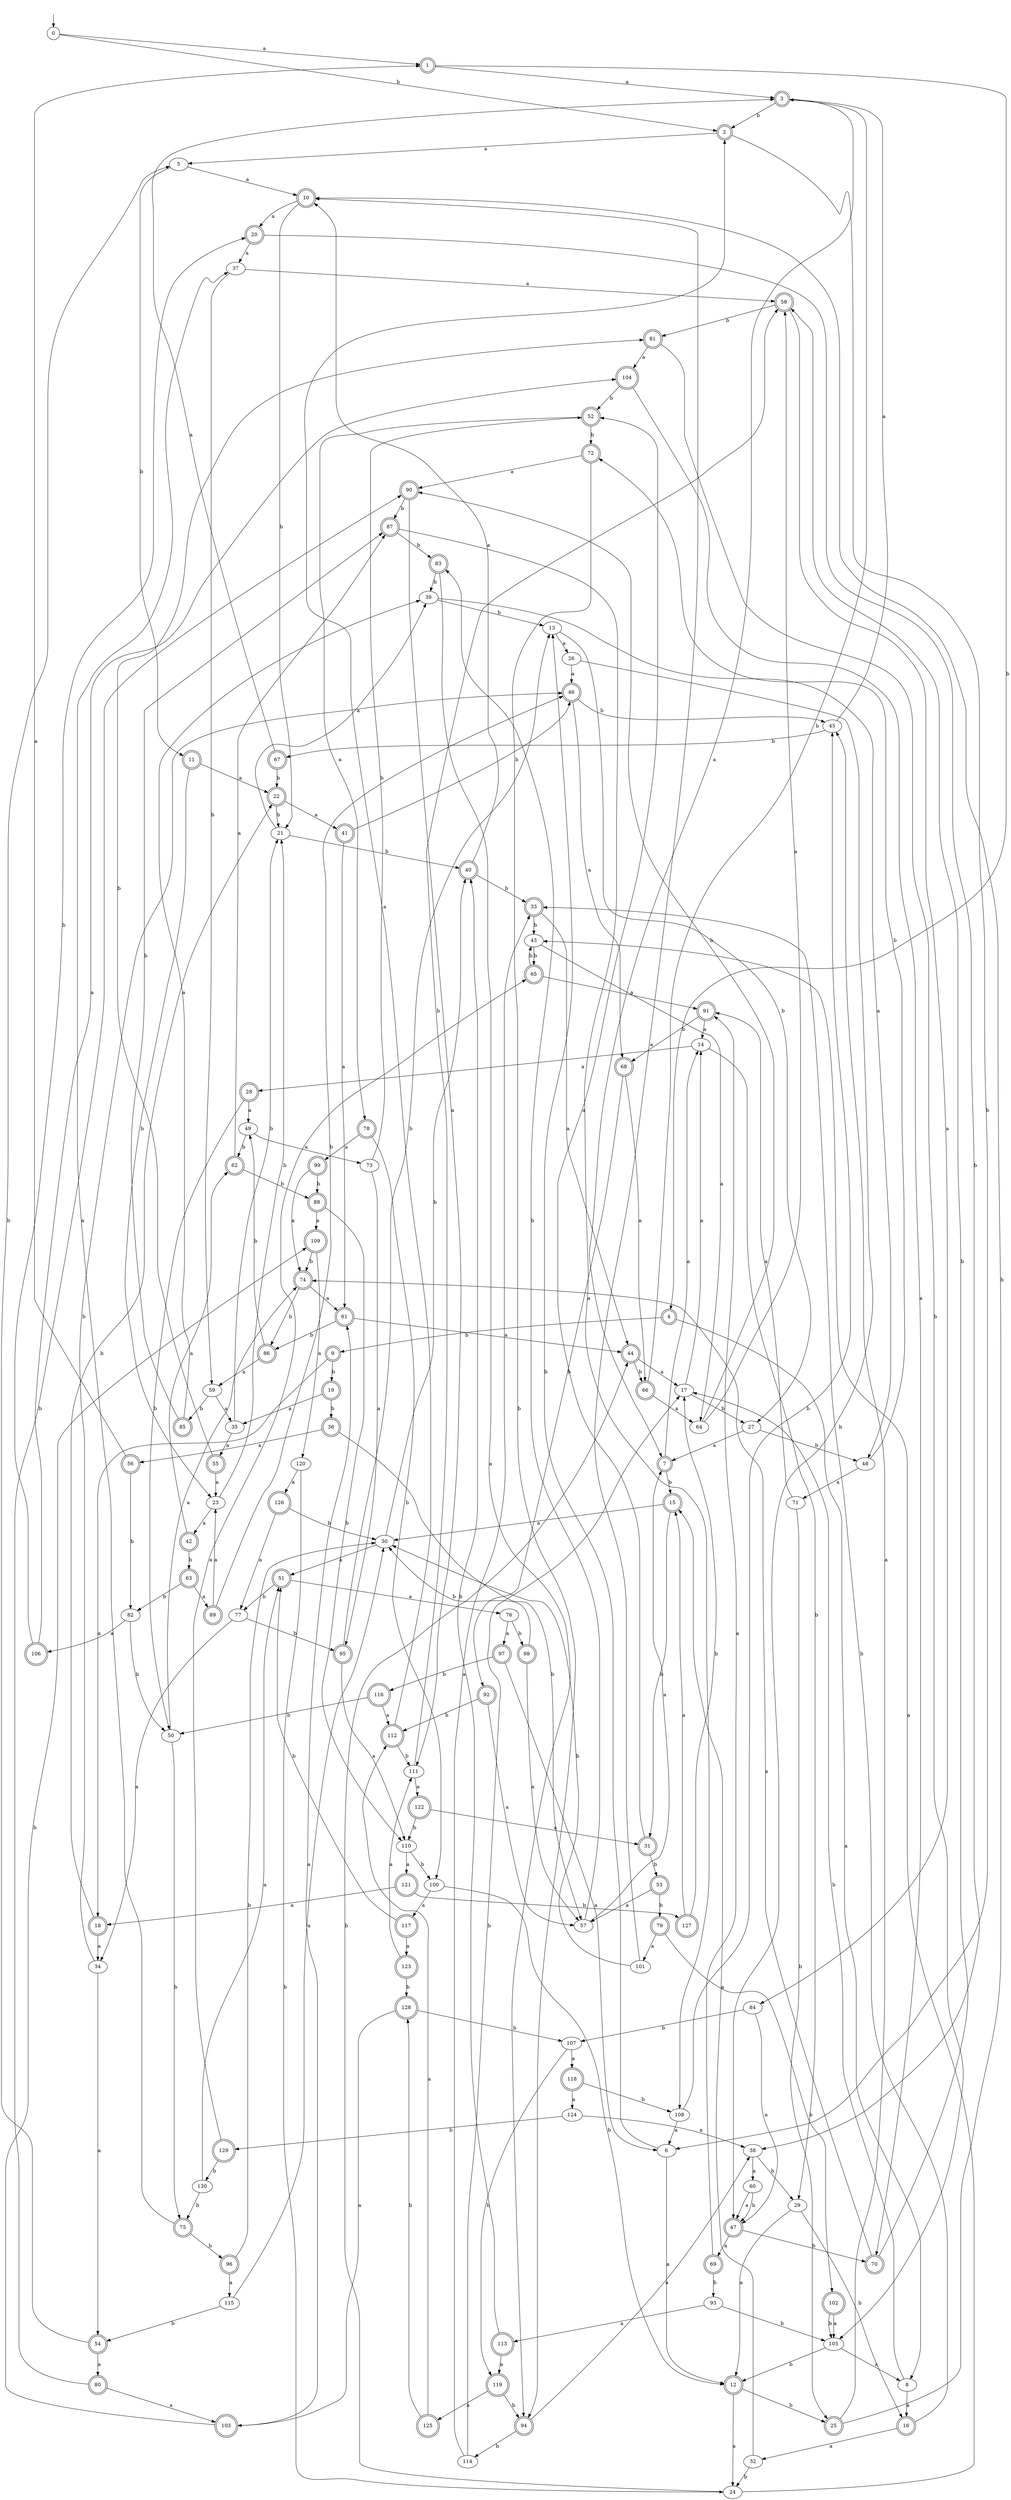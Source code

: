 digraph RandomDFA {
  __start0 [label="", shape=none];
  __start0 -> 0 [label=""];
  0 [shape=circle]
  0 -> 1 [label="a"]
  0 -> 2 [label="b"]
  1 [shape=doublecircle]
  1 -> 3 [label="a"]
  1 -> 4 [label="b"]
  2 [shape=doublecircle]
  2 -> 5 [label="a"]
  2 -> 6 [label="b"]
  3 [shape=doublecircle]
  3 -> 7 [label="a"]
  3 -> 2 [label="b"]
  4 [shape=doublecircle]
  4 -> 8 [label="a"]
  4 -> 9 [label="b"]
  5
  5 -> 10 [label="a"]
  5 -> 11 [label="b"]
  6
  6 -> 12 [label="a"]
  6 -> 13 [label="b"]
  7 [shape=doublecircle]
  7 -> 14 [label="a"]
  7 -> 15 [label="b"]
  8
  8 -> 16 [label="a"]
  8 -> 17 [label="b"]
  9 [shape=doublecircle]
  9 -> 18 [label="a"]
  9 -> 19 [label="b"]
  10 [shape=doublecircle]
  10 -> 20 [label="a"]
  10 -> 21 [label="b"]
  11 [shape=doublecircle]
  11 -> 22 [label="a"]
  11 -> 23 [label="b"]
  12 [shape=doublecircle]
  12 -> 24 [label="a"]
  12 -> 25 [label="b"]
  13
  13 -> 26 [label="a"]
  13 -> 27 [label="b"]
  14
  14 -> 28 [label="a"]
  14 -> 29 [label="b"]
  15 [shape=doublecircle]
  15 -> 30 [label="a"]
  15 -> 31 [label="b"]
  16 [shape=doublecircle]
  16 -> 32 [label="a"]
  16 -> 33 [label="b"]
  17
  17 -> 14 [label="a"]
  17 -> 27 [label="b"]
  18 [shape=doublecircle]
  18 -> 34 [label="a"]
  18 -> 22 [label="b"]
  19 [shape=doublecircle]
  19 -> 35 [label="a"]
  19 -> 36 [label="b"]
  20 [shape=doublecircle]
  20 -> 37 [label="a"]
  20 -> 38 [label="b"]
  21
  21 -> 39 [label="a"]
  21 -> 40 [label="b"]
  22 [shape=doublecircle]
  22 -> 41 [label="a"]
  22 -> 21 [label="b"]
  23
  23 -> 42 [label="a"]
  23 -> 21 [label="b"]
  24
  24 -> 43 [label="a"]
  24 -> 44 [label="b"]
  25 [shape=doublecircle]
  25 -> 45 [label="a"]
  25 -> 10 [label="b"]
  26
  26 -> 46 [label="a"]
  26 -> 47 [label="b"]
  27
  27 -> 7 [label="a"]
  27 -> 48 [label="b"]
  28 [shape=doublecircle]
  28 -> 49 [label="a"]
  28 -> 50 [label="b"]
  29
  29 -> 12 [label="a"]
  29 -> 16 [label="b"]
  30
  30 -> 51 [label="a"]
  30 -> 40 [label="b"]
  31 [shape=doublecircle]
  31 -> 52 [label="a"]
  31 -> 53 [label="b"]
  32
  32 -> 15 [label="a"]
  32 -> 24 [label="b"]
  33 [shape=doublecircle]
  33 -> 44 [label="a"]
  33 -> 43 [label="b"]
  34
  34 -> 54 [label="a"]
  34 -> 46 [label="b"]
  35
  35 -> 55 [label="a"]
  35 -> 21 [label="b"]
  36 [shape=doublecircle]
  36 -> 56 [label="a"]
  36 -> 57 [label="b"]
  37
  37 -> 58 [label="a"]
  37 -> 59 [label="b"]
  38
  38 -> 60 [label="a"]
  38 -> 29 [label="b"]
  39
  39 -> 48 [label="a"]
  39 -> 13 [label="b"]
  40 [shape=doublecircle]
  40 -> 10 [label="a"]
  40 -> 33 [label="b"]
  41 [shape=doublecircle]
  41 -> 61 [label="a"]
  41 -> 46 [label="b"]
  42 [shape=doublecircle]
  42 -> 62 [label="a"]
  42 -> 63 [label="b"]
  43
  43 -> 64 [label="a"]
  43 -> 65 [label="b"]
  44 [shape=doublecircle]
  44 -> 17 [label="a"]
  44 -> 66 [label="b"]
  45
  45 -> 3 [label="a"]
  45 -> 67 [label="b"]
  46 [shape=doublecircle]
  46 -> 68 [label="a"]
  46 -> 45 [label="b"]
  47 [shape=doublecircle]
  47 -> 69 [label="a"]
  47 -> 70 [label="b"]
  48
  48 -> 71 [label="a"]
  48 -> 72 [label="b"]
  49
  49 -> 73 [label="a"]
  49 -> 62 [label="b"]
  50
  50 -> 74 [label="a"]
  50 -> 75 [label="b"]
  51 [shape=doublecircle]
  51 -> 76 [label="a"]
  51 -> 77 [label="b"]
  52 [shape=doublecircle]
  52 -> 78 [label="a"]
  52 -> 72 [label="b"]
  53 [shape=doublecircle]
  53 -> 57 [label="a"]
  53 -> 79 [label="b"]
  54 [shape=doublecircle]
  54 -> 80 [label="a"]
  54 -> 5 [label="b"]
  55 [shape=doublecircle]
  55 -> 23 [label="a"]
  55 -> 81 [label="b"]
  56 [shape=doublecircle]
  56 -> 1 [label="a"]
  56 -> 82 [label="b"]
  57
  57 -> 7 [label="a"]
  57 -> 83 [label="b"]
  58 [shape=doublecircle]
  58 -> 84 [label="a"]
  58 -> 81 [label="b"]
  59
  59 -> 35 [label="a"]
  59 -> 85 [label="b"]
  60
  60 -> 47 [label="a"]
  60 -> 47 [label="b"]
  61 [shape=doublecircle]
  61 -> 44 [label="a"]
  61 -> 86 [label="b"]
  62 [shape=doublecircle]
  62 -> 87 [label="a"]
  62 -> 88 [label="b"]
  63 [shape=doublecircle]
  63 -> 89 [label="a"]
  63 -> 82 [label="b"]
  64
  64 -> 58 [label="a"]
  64 -> 90 [label="b"]
  65 [shape=doublecircle]
  65 -> 91 [label="a"]
  65 -> 43 [label="b"]
  66 [shape=doublecircle]
  66 -> 64 [label="a"]
  66 -> 3 [label="b"]
  67 [shape=doublecircle]
  67 -> 3 [label="a"]
  67 -> 22 [label="b"]
  68 [shape=doublecircle]
  68 -> 66 [label="a"]
  68 -> 92 [label="b"]
  69 [shape=doublecircle]
  69 -> 91 [label="a"]
  69 -> 93 [label="b"]
  70 [shape=doublecircle]
  70 -> 74 [label="a"]
  70 -> 58 [label="b"]
  71
  71 -> 91 [label="a"]
  71 -> 25 [label="b"]
  72 [shape=doublecircle]
  72 -> 90 [label="a"]
  72 -> 94 [label="b"]
  73
  73 -> 95 [label="a"]
  73 -> 52 [label="b"]
  74 [shape=doublecircle]
  74 -> 61 [label="a"]
  74 -> 86 [label="b"]
  75 [shape=doublecircle]
  75 -> 37 [label="a"]
  75 -> 96 [label="b"]
  76
  76 -> 97 [label="a"]
  76 -> 98 [label="b"]
  77
  77 -> 34 [label="a"]
  77 -> 95 [label="b"]
  78 [shape=doublecircle]
  78 -> 99 [label="a"]
  78 -> 100 [label="b"]
  79 [shape=doublecircle]
  79 -> 101 [label="a"]
  79 -> 102 [label="b"]
  80 [shape=doublecircle]
  80 -> 103 [label="a"]
  80 -> 90 [label="b"]
  81 [shape=doublecircle]
  81 -> 104 [label="a"]
  81 -> 105 [label="b"]
  82
  82 -> 106 [label="a"]
  82 -> 50 [label="b"]
  83 [shape=doublecircle]
  83 -> 94 [label="a"]
  83 -> 39 [label="b"]
  84
  84 -> 47 [label="a"]
  84 -> 107 [label="b"]
  85 [shape=doublecircle]
  85 -> 39 [label="a"]
  85 -> 87 [label="b"]
  86 [shape=doublecircle]
  86 -> 59 [label="a"]
  86 -> 49 [label="b"]
  87 [shape=doublecircle]
  87 -> 108 [label="a"]
  87 -> 83 [label="b"]
  88 [shape=doublecircle]
  88 -> 109 [label="a"]
  88 -> 110 [label="b"]
  89 [shape=doublecircle]
  89 -> 23 [label="a"]
  89 -> 46 [label="b"]
  90 [shape=doublecircle]
  90 -> 111 [label="a"]
  90 -> 87 [label="b"]
  91 [shape=doublecircle]
  91 -> 14 [label="a"]
  91 -> 68 [label="b"]
  92 [shape=doublecircle]
  92 -> 57 [label="a"]
  92 -> 112 [label="b"]
  93
  93 -> 113 [label="a"]
  93 -> 105 [label="b"]
  94 [shape=doublecircle]
  94 -> 38 [label="a"]
  94 -> 114 [label="b"]
  95 [shape=doublecircle]
  95 -> 110 [label="a"]
  95 -> 13 [label="b"]
  96 [shape=doublecircle]
  96 -> 115 [label="a"]
  96 -> 30 [label="b"]
  97 [shape=doublecircle]
  97 -> 6 [label="a"]
  97 -> 116 [label="b"]
  98 [shape=doublecircle]
  98 -> 57 [label="a"]
  98 -> 30 [label="b"]
  99 [shape=doublecircle]
  99 -> 74 [label="a"]
  99 -> 88 [label="b"]
  100
  100 -> 117 [label="a"]
  100 -> 12 [label="b"]
  101
  101 -> 10 [label="a"]
  101 -> 30 [label="b"]
  102 [shape=doublecircle]
  102 -> 105 [label="a"]
  102 -> 105 [label="b"]
  103 [shape=doublecircle]
  103 -> 61 [label="a"]
  103 -> 109 [label="b"]
  104 [shape=doublecircle]
  104 -> 70 [label="a"]
  104 -> 52 [label="b"]
  105
  105 -> 8 [label="a"]
  105 -> 12 [label="b"]
  106 [shape=doublecircle]
  106 -> 104 [label="a"]
  106 -> 20 [label="b"]
  107
  107 -> 118 [label="a"]
  107 -> 119 [label="b"]
  108
  108 -> 6 [label="a"]
  108 -> 45 [label="b"]
  109 [shape=doublecircle]
  109 -> 120 [label="a"]
  109 -> 74 [label="b"]
  110
  110 -> 121 [label="a"]
  110 -> 100 [label="b"]
  111
  111 -> 122 [label="a"]
  111 -> 58 [label="b"]
  112 [shape=doublecircle]
  112 -> 2 [label="a"]
  112 -> 111 [label="b"]
  113 [shape=doublecircle]
  113 -> 119 [label="a"]
  113 -> 40 [label="b"]
  114
  114 -> 33 [label="a"]
  114 -> 17 [label="b"]
  115
  115 -> 30 [label="a"]
  115 -> 54 [label="b"]
  116 [shape=doublecircle]
  116 -> 112 [label="a"]
  116 -> 50 [label="b"]
  117 [shape=doublecircle]
  117 -> 123 [label="a"]
  117 -> 51 [label="b"]
  118 [shape=doublecircle]
  118 -> 124 [label="a"]
  118 -> 108 [label="b"]
  119 [shape=doublecircle]
  119 -> 125 [label="a"]
  119 -> 94 [label="b"]
  120
  120 -> 126 [label="a"]
  120 -> 24 [label="b"]
  121 [shape=doublecircle]
  121 -> 18 [label="a"]
  121 -> 127 [label="b"]
  122 [shape=doublecircle]
  122 -> 31 [label="a"]
  122 -> 110 [label="b"]
  123 [shape=doublecircle]
  123 -> 111 [label="a"]
  123 -> 128 [label="b"]
  124
  124 -> 38 [label="a"]
  124 -> 129 [label="b"]
  125 [shape=doublecircle]
  125 -> 112 [label="a"]
  125 -> 128 [label="b"]
  126 [shape=doublecircle]
  126 -> 77 [label="a"]
  126 -> 30 [label="b"]
  127 [shape=doublecircle]
  127 -> 15 [label="a"]
  127 -> 17 [label="b"]
  128 [shape=doublecircle]
  128 -> 103 [label="a"]
  128 -> 107 [label="b"]
  129 [shape=doublecircle]
  129 -> 65 [label="a"]
  129 -> 130 [label="b"]
  130
  130 -> 51 [label="a"]
  130 -> 75 [label="b"]
}
